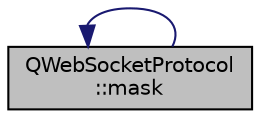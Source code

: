 digraph "QWebSocketProtocol::mask"
{
  edge [fontname="Helvetica",fontsize="10",labelfontname="Helvetica",labelfontsize="10"];
  node [fontname="Helvetica",fontsize="10",shape=record];
  rankdir="LR";
  Node7 [label="QWebSocketProtocol\l::mask",height=0.2,width=0.4,color="black", fillcolor="grey75", style="filled", fontcolor="black"];
  Node7 -> Node7 [dir="back",color="midnightblue",fontsize="10",style="solid",fontname="Helvetica"];
}
